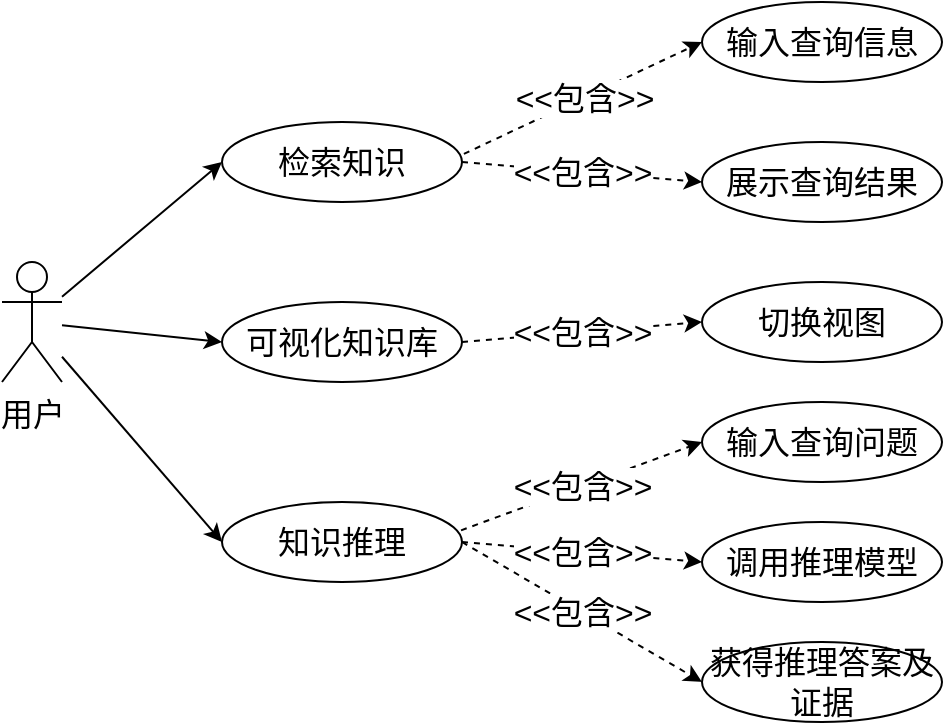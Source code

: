 <mxfile version="26.2.5">
  <diagram name="第 1 页" id="If8EhO-yljV1GiDXnM34">
    <mxGraphModel dx="930" dy="605" grid="1" gridSize="10" guides="1" tooltips="1" connect="1" arrows="1" fold="1" page="1" pageScale="1" pageWidth="827" pageHeight="1169" math="0" shadow="0">
      <root>
        <mxCell id="0" />
        <mxCell id="1" parent="0" />
        <mxCell id="mEITe9tLx34EXLdKmBu--24" style="rounded=0;orthogonalLoop=1;jettySize=auto;html=1;entryX=0;entryY=0.5;entryDx=0;entryDy=0;fontSize=16;" edge="1" parent="1" source="mEITe9tLx34EXLdKmBu--1" target="mEITe9tLx34EXLdKmBu--2">
          <mxGeometry relative="1" as="geometry" />
        </mxCell>
        <mxCell id="mEITe9tLx34EXLdKmBu--25" style="edgeStyle=none;shape=connector;rounded=0;orthogonalLoop=1;jettySize=auto;html=1;entryX=0;entryY=0.5;entryDx=0;entryDy=0;strokeColor=default;align=center;verticalAlign=middle;fontFamily=Helvetica;fontSize=16;fontColor=default;labelBackgroundColor=default;endArrow=classic;" edge="1" parent="1" source="mEITe9tLx34EXLdKmBu--1" target="mEITe9tLx34EXLdKmBu--3">
          <mxGeometry relative="1" as="geometry" />
        </mxCell>
        <mxCell id="mEITe9tLx34EXLdKmBu--26" style="edgeStyle=none;shape=connector;rounded=0;orthogonalLoop=1;jettySize=auto;html=1;entryX=0;entryY=0.5;entryDx=0;entryDy=0;strokeColor=default;align=center;verticalAlign=middle;fontFamily=Helvetica;fontSize=16;fontColor=default;labelBackgroundColor=default;endArrow=classic;" edge="1" parent="1" source="mEITe9tLx34EXLdKmBu--1" target="mEITe9tLx34EXLdKmBu--4">
          <mxGeometry relative="1" as="geometry" />
        </mxCell>
        <mxCell id="mEITe9tLx34EXLdKmBu--1" value="用户" style="shape=umlActor;verticalLabelPosition=bottom;verticalAlign=top;html=1;outlineConnect=0;fontSize=16;" vertex="1" parent="1">
          <mxGeometry x="170" y="240" width="30" height="60" as="geometry" />
        </mxCell>
        <mxCell id="mEITe9tLx34EXLdKmBu--2" value="检索知识" style="ellipse;whiteSpace=wrap;html=1;fontSize=16;" vertex="1" parent="1">
          <mxGeometry x="280" y="170" width="120" height="40" as="geometry" />
        </mxCell>
        <mxCell id="mEITe9tLx34EXLdKmBu--3" value="可视化知识库" style="ellipse;whiteSpace=wrap;html=1;fontSize=16;" vertex="1" parent="1">
          <mxGeometry x="280" y="260" width="120" height="40" as="geometry" />
        </mxCell>
        <mxCell id="mEITe9tLx34EXLdKmBu--4" value="知识推理" style="ellipse;whiteSpace=wrap;html=1;fontSize=16;" vertex="1" parent="1">
          <mxGeometry x="280" y="360" width="120" height="40" as="geometry" />
        </mxCell>
        <mxCell id="mEITe9tLx34EXLdKmBu--8" value="输入查询信息" style="ellipse;whiteSpace=wrap;html=1;fontSize=16;" vertex="1" parent="1">
          <mxGeometry x="520" y="110" width="120" height="40" as="geometry" />
        </mxCell>
        <mxCell id="mEITe9tLx34EXLdKmBu--9" value="切换视图" style="ellipse;whiteSpace=wrap;html=1;fontSize=16;" vertex="1" parent="1">
          <mxGeometry x="520" y="250" width="120" height="40" as="geometry" />
        </mxCell>
        <mxCell id="mEITe9tLx34EXLdKmBu--10" value="调用推理模型" style="ellipse;whiteSpace=wrap;html=1;fontSize=16;" vertex="1" parent="1">
          <mxGeometry x="520" y="370" width="120" height="40" as="geometry" />
        </mxCell>
        <mxCell id="mEITe9tLx34EXLdKmBu--11" value="输入查询问题" style="ellipse;whiteSpace=wrap;html=1;fontSize=16;" vertex="1" parent="1">
          <mxGeometry x="520" y="310" width="120" height="40" as="geometry" />
        </mxCell>
        <mxCell id="mEITe9tLx34EXLdKmBu--14" value="" style="endArrow=classic;html=1;rounded=0;dashed=1;entryX=0;entryY=0.5;entryDx=0;entryDy=0;fontSize=16;exitX=1;exitY=0.5;exitDx=0;exitDy=0;" edge="1" parent="1" source="mEITe9tLx34EXLdKmBu--3" target="mEITe9tLx34EXLdKmBu--9">
          <mxGeometry relative="1" as="geometry">
            <mxPoint x="400" y="269.66" as="sourcePoint" />
            <mxPoint x="500" y="269.66" as="targetPoint" />
          </mxGeometry>
        </mxCell>
        <mxCell id="mEITe9tLx34EXLdKmBu--15" value="&amp;lt;&amp;lt;包含&amp;gt;&amp;gt;" style="edgeLabel;resizable=0;html=1;;align=center;verticalAlign=middle;fontSize=16;" connectable="0" vertex="1" parent="mEITe9tLx34EXLdKmBu--14">
          <mxGeometry relative="1" as="geometry" />
        </mxCell>
        <mxCell id="mEITe9tLx34EXLdKmBu--20" value="" style="endArrow=classic;html=1;rounded=0;dashed=1;entryX=0;entryY=0.5;entryDx=0;entryDy=0;fontSize=16;exitX=0.996;exitY=0.354;exitDx=0;exitDy=0;exitPerimeter=0;" edge="1" parent="1" source="mEITe9tLx34EXLdKmBu--4" target="mEITe9tLx34EXLdKmBu--11">
          <mxGeometry relative="1" as="geometry">
            <mxPoint x="400" y="349.66" as="sourcePoint" />
            <mxPoint x="500" y="349.66" as="targetPoint" />
          </mxGeometry>
        </mxCell>
        <mxCell id="mEITe9tLx34EXLdKmBu--21" value="&amp;lt;&amp;lt;包含&amp;gt;&amp;gt;" style="edgeLabel;resizable=0;html=1;;align=center;verticalAlign=middle;fontSize=16;" connectable="0" vertex="1" parent="mEITe9tLx34EXLdKmBu--20">
          <mxGeometry relative="1" as="geometry" />
        </mxCell>
        <mxCell id="mEITe9tLx34EXLdKmBu--22" value="" style="endArrow=classic;html=1;rounded=0;dashed=1;entryX=0;entryY=0.5;entryDx=0;entryDy=0;exitX=1;exitY=0.5;exitDx=0;exitDy=0;fontSize=16;" edge="1" parent="1" source="mEITe9tLx34EXLdKmBu--4" target="mEITe9tLx34EXLdKmBu--10">
          <mxGeometry relative="1" as="geometry">
            <mxPoint x="420" y="380" as="sourcePoint" />
            <mxPoint x="520" y="380" as="targetPoint" />
          </mxGeometry>
        </mxCell>
        <mxCell id="mEITe9tLx34EXLdKmBu--23" value="&amp;lt;&amp;lt;包含&amp;gt;&amp;gt;" style="edgeLabel;resizable=0;html=1;;align=center;verticalAlign=middle;fontSize=16;" connectable="0" vertex="1" parent="mEITe9tLx34EXLdKmBu--22">
          <mxGeometry relative="1" as="geometry" />
        </mxCell>
        <mxCell id="mEITe9tLx34EXLdKmBu--27" value="获得推理答案及证据" style="ellipse;whiteSpace=wrap;html=1;fontSize=16;" vertex="1" parent="1">
          <mxGeometry x="520" y="430" width="120" height="40" as="geometry" />
        </mxCell>
        <mxCell id="mEITe9tLx34EXLdKmBu--28" value="" style="endArrow=classic;html=1;rounded=0;dashed=1;entryX=0;entryY=0.5;entryDx=0;entryDy=0;fontSize=16;exitX=1;exitY=0.5;exitDx=0;exitDy=0;" edge="1" parent="1" source="mEITe9tLx34EXLdKmBu--4" target="mEITe9tLx34EXLdKmBu--27">
          <mxGeometry relative="1" as="geometry">
            <mxPoint x="400" y="350" as="sourcePoint" />
            <mxPoint x="560" y="480" as="targetPoint" />
          </mxGeometry>
        </mxCell>
        <mxCell id="mEITe9tLx34EXLdKmBu--29" value="&amp;lt;&amp;lt;包含&amp;gt;&amp;gt;" style="edgeLabel;resizable=0;html=1;;align=center;verticalAlign=middle;fontSize=16;" connectable="0" vertex="1" parent="mEITe9tLx34EXLdKmBu--28">
          <mxGeometry relative="1" as="geometry" />
        </mxCell>
        <mxCell id="mEITe9tLx34EXLdKmBu--30" value="展示查询结果" style="ellipse;whiteSpace=wrap;html=1;fontSize=16;" vertex="1" parent="1">
          <mxGeometry x="520" y="180" width="120" height="40" as="geometry" />
        </mxCell>
        <mxCell id="mEITe9tLx34EXLdKmBu--31" value="" style="endArrow=classic;html=1;rounded=0;dashed=1;exitX=1.008;exitY=0.399;exitDx=0;exitDy=0;exitPerimeter=0;entryX=0;entryY=0.5;entryDx=0;entryDy=0;fontSize=16;" edge="1" parent="1" source="mEITe9tLx34EXLdKmBu--2" target="mEITe9tLx34EXLdKmBu--8">
          <mxGeometry relative="1" as="geometry">
            <mxPoint x="430" y="160" as="sourcePoint" />
            <mxPoint x="530" y="160" as="targetPoint" />
          </mxGeometry>
        </mxCell>
        <mxCell id="mEITe9tLx34EXLdKmBu--32" value="&amp;lt;&amp;lt;包含&amp;gt;&amp;gt;" style="edgeLabel;resizable=0;html=1;;align=center;verticalAlign=middle;fontSize=16;" connectable="0" vertex="1" parent="mEITe9tLx34EXLdKmBu--31">
          <mxGeometry relative="1" as="geometry" />
        </mxCell>
        <mxCell id="mEITe9tLx34EXLdKmBu--33" value="" style="endArrow=classic;html=1;rounded=0;dashed=1;exitX=1;exitY=0.5;exitDx=0;exitDy=0;entryX=0;entryY=0.5;entryDx=0;entryDy=0;fontSize=16;" edge="1" parent="1" source="mEITe9tLx34EXLdKmBu--2" target="mEITe9tLx34EXLdKmBu--30">
          <mxGeometry relative="1" as="geometry">
            <mxPoint x="430" y="200" as="sourcePoint" />
            <mxPoint x="530" y="200" as="targetPoint" />
          </mxGeometry>
        </mxCell>
        <mxCell id="mEITe9tLx34EXLdKmBu--34" value="&amp;lt;&amp;lt;包含&amp;gt;&amp;gt;" style="edgeLabel;resizable=0;html=1;;align=center;verticalAlign=middle;fontSize=16;" connectable="0" vertex="1" parent="mEITe9tLx34EXLdKmBu--33">
          <mxGeometry relative="1" as="geometry" />
        </mxCell>
      </root>
    </mxGraphModel>
  </diagram>
</mxfile>
